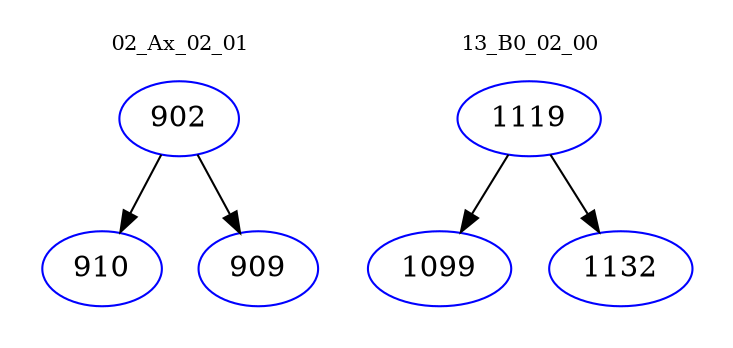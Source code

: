 digraph{
subgraph cluster_0 {
color = white
label = "02_Ax_02_01";
fontsize=10;
T0_902 [label="902", color="blue"]
T0_902 -> T0_910 [color="black"]
T0_910 [label="910", color="blue"]
T0_902 -> T0_909 [color="black"]
T0_909 [label="909", color="blue"]
}
subgraph cluster_1 {
color = white
label = "13_B0_02_00";
fontsize=10;
T1_1119 [label="1119", color="blue"]
T1_1119 -> T1_1099 [color="black"]
T1_1099 [label="1099", color="blue"]
T1_1119 -> T1_1132 [color="black"]
T1_1132 [label="1132", color="blue"]
}
}
